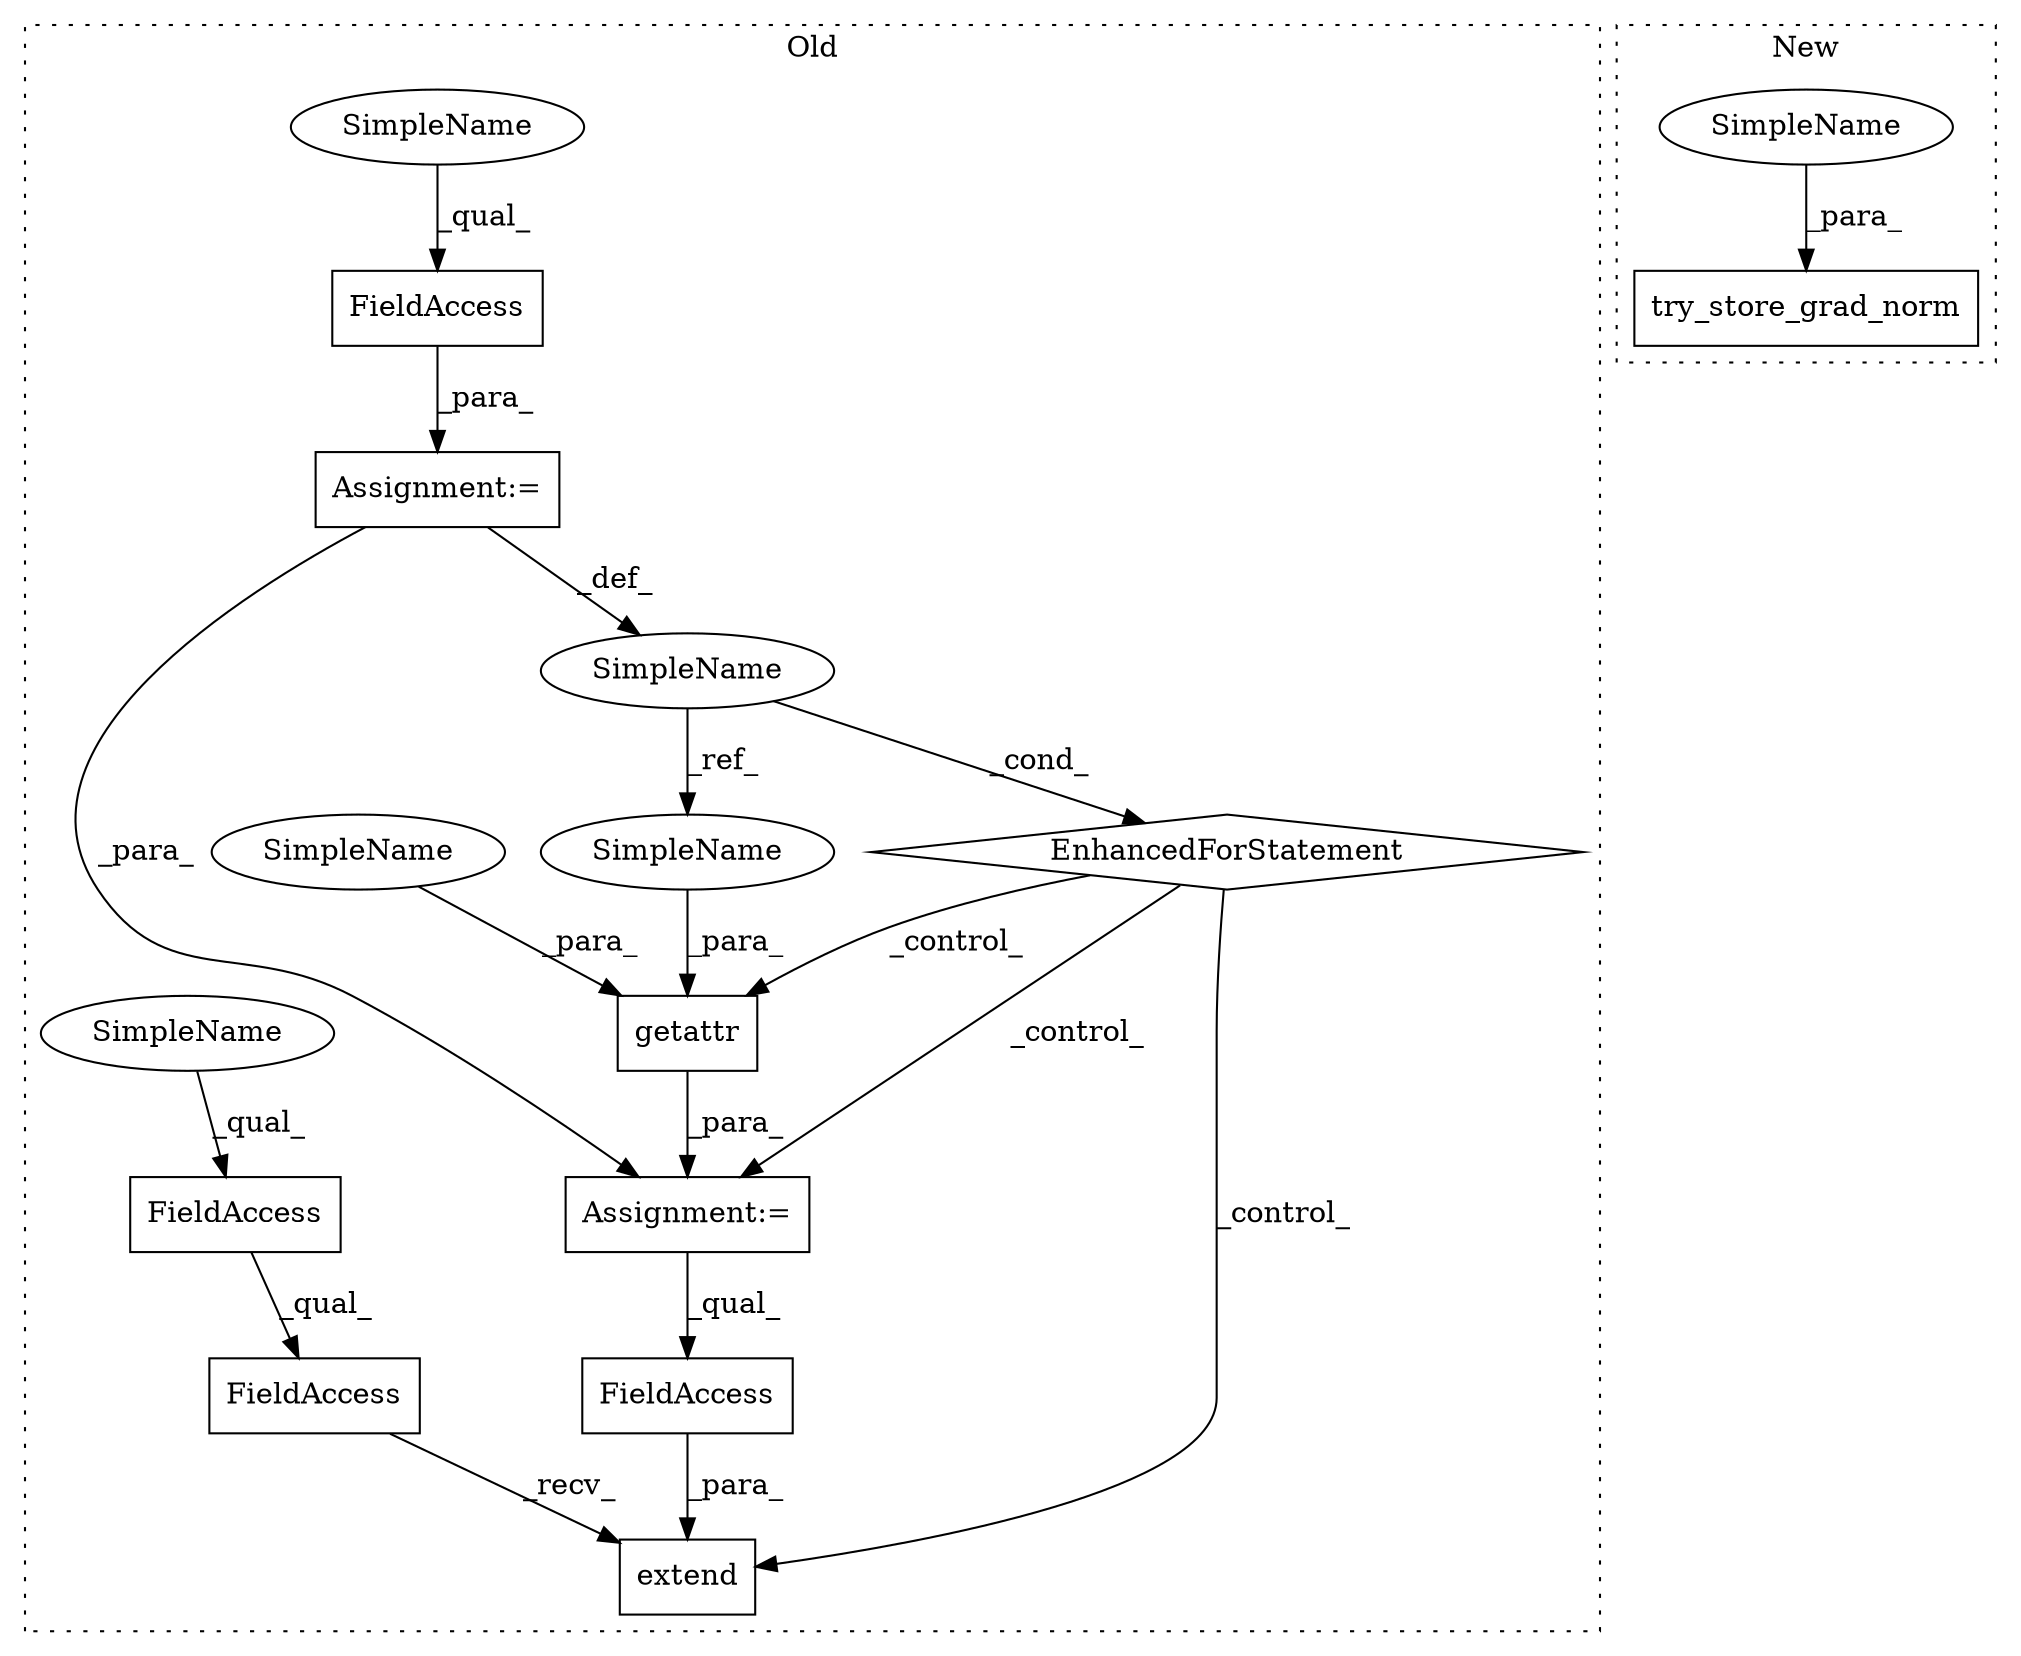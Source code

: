 digraph G {
subgraph cluster0 {
1 [label="getattr" a="32" s="4661,4682" l="8,1" shape="box"];
3 [label="FieldAccess" a="22" s="4691" l="9" shape="box"];
4 [label="extend" a="32" s="4712,4733" l="7,1" shape="box"];
5 [label="FieldAccess" a="22" s="4633" l="14" shape="box"];
6 [label="FieldAccess" a="22" s="4691" l="20" shape="box"];
7 [label="FieldAccess" a="22" s="4719" l="14" shape="box"];
8 [label="EnhancedForStatement" a="70" s="4565,4647" l="53,2" shape="diamond"];
9 [label="SimpleName" a="42" s="4622" l="8" shape="ellipse"];
10 [label="Assignment:=" a="7" s="4660" l="1" shape="box"];
11 [label="Assignment:=" a="7" s="4565,4647" l="53,2" shape="box"];
12 [label="SimpleName" a="42" s="4633" l="4" shape="ellipse"];
13 [label="SimpleName" a="42" s="4691" l="4" shape="ellipse"];
14 [label="SimpleName" a="42" s="4669" l="4" shape="ellipse"];
15 [label="SimpleName" a="42" s="4674" l="8" shape="ellipse"];
label = "Old";
style="dotted";
}
subgraph cluster1 {
2 [label="try_store_grad_norm" a="32" s="4582,4606" l="20,1" shape="box"];
16 [label="SimpleName" a="42" s="4602" l="4" shape="ellipse"];
label = "New";
style="dotted";
}
1 -> 10 [label="_para_"];
3 -> 6 [label="_qual_"];
5 -> 11 [label="_para_"];
6 -> 4 [label="_recv_"];
7 -> 4 [label="_para_"];
8 -> 1 [label="_control_"];
8 -> 10 [label="_control_"];
8 -> 4 [label="_control_"];
9 -> 8 [label="_cond_"];
9 -> 15 [label="_ref_"];
10 -> 7 [label="_qual_"];
11 -> 9 [label="_def_"];
11 -> 10 [label="_para_"];
12 -> 5 [label="_qual_"];
13 -> 3 [label="_qual_"];
14 -> 1 [label="_para_"];
15 -> 1 [label="_para_"];
16 -> 2 [label="_para_"];
}